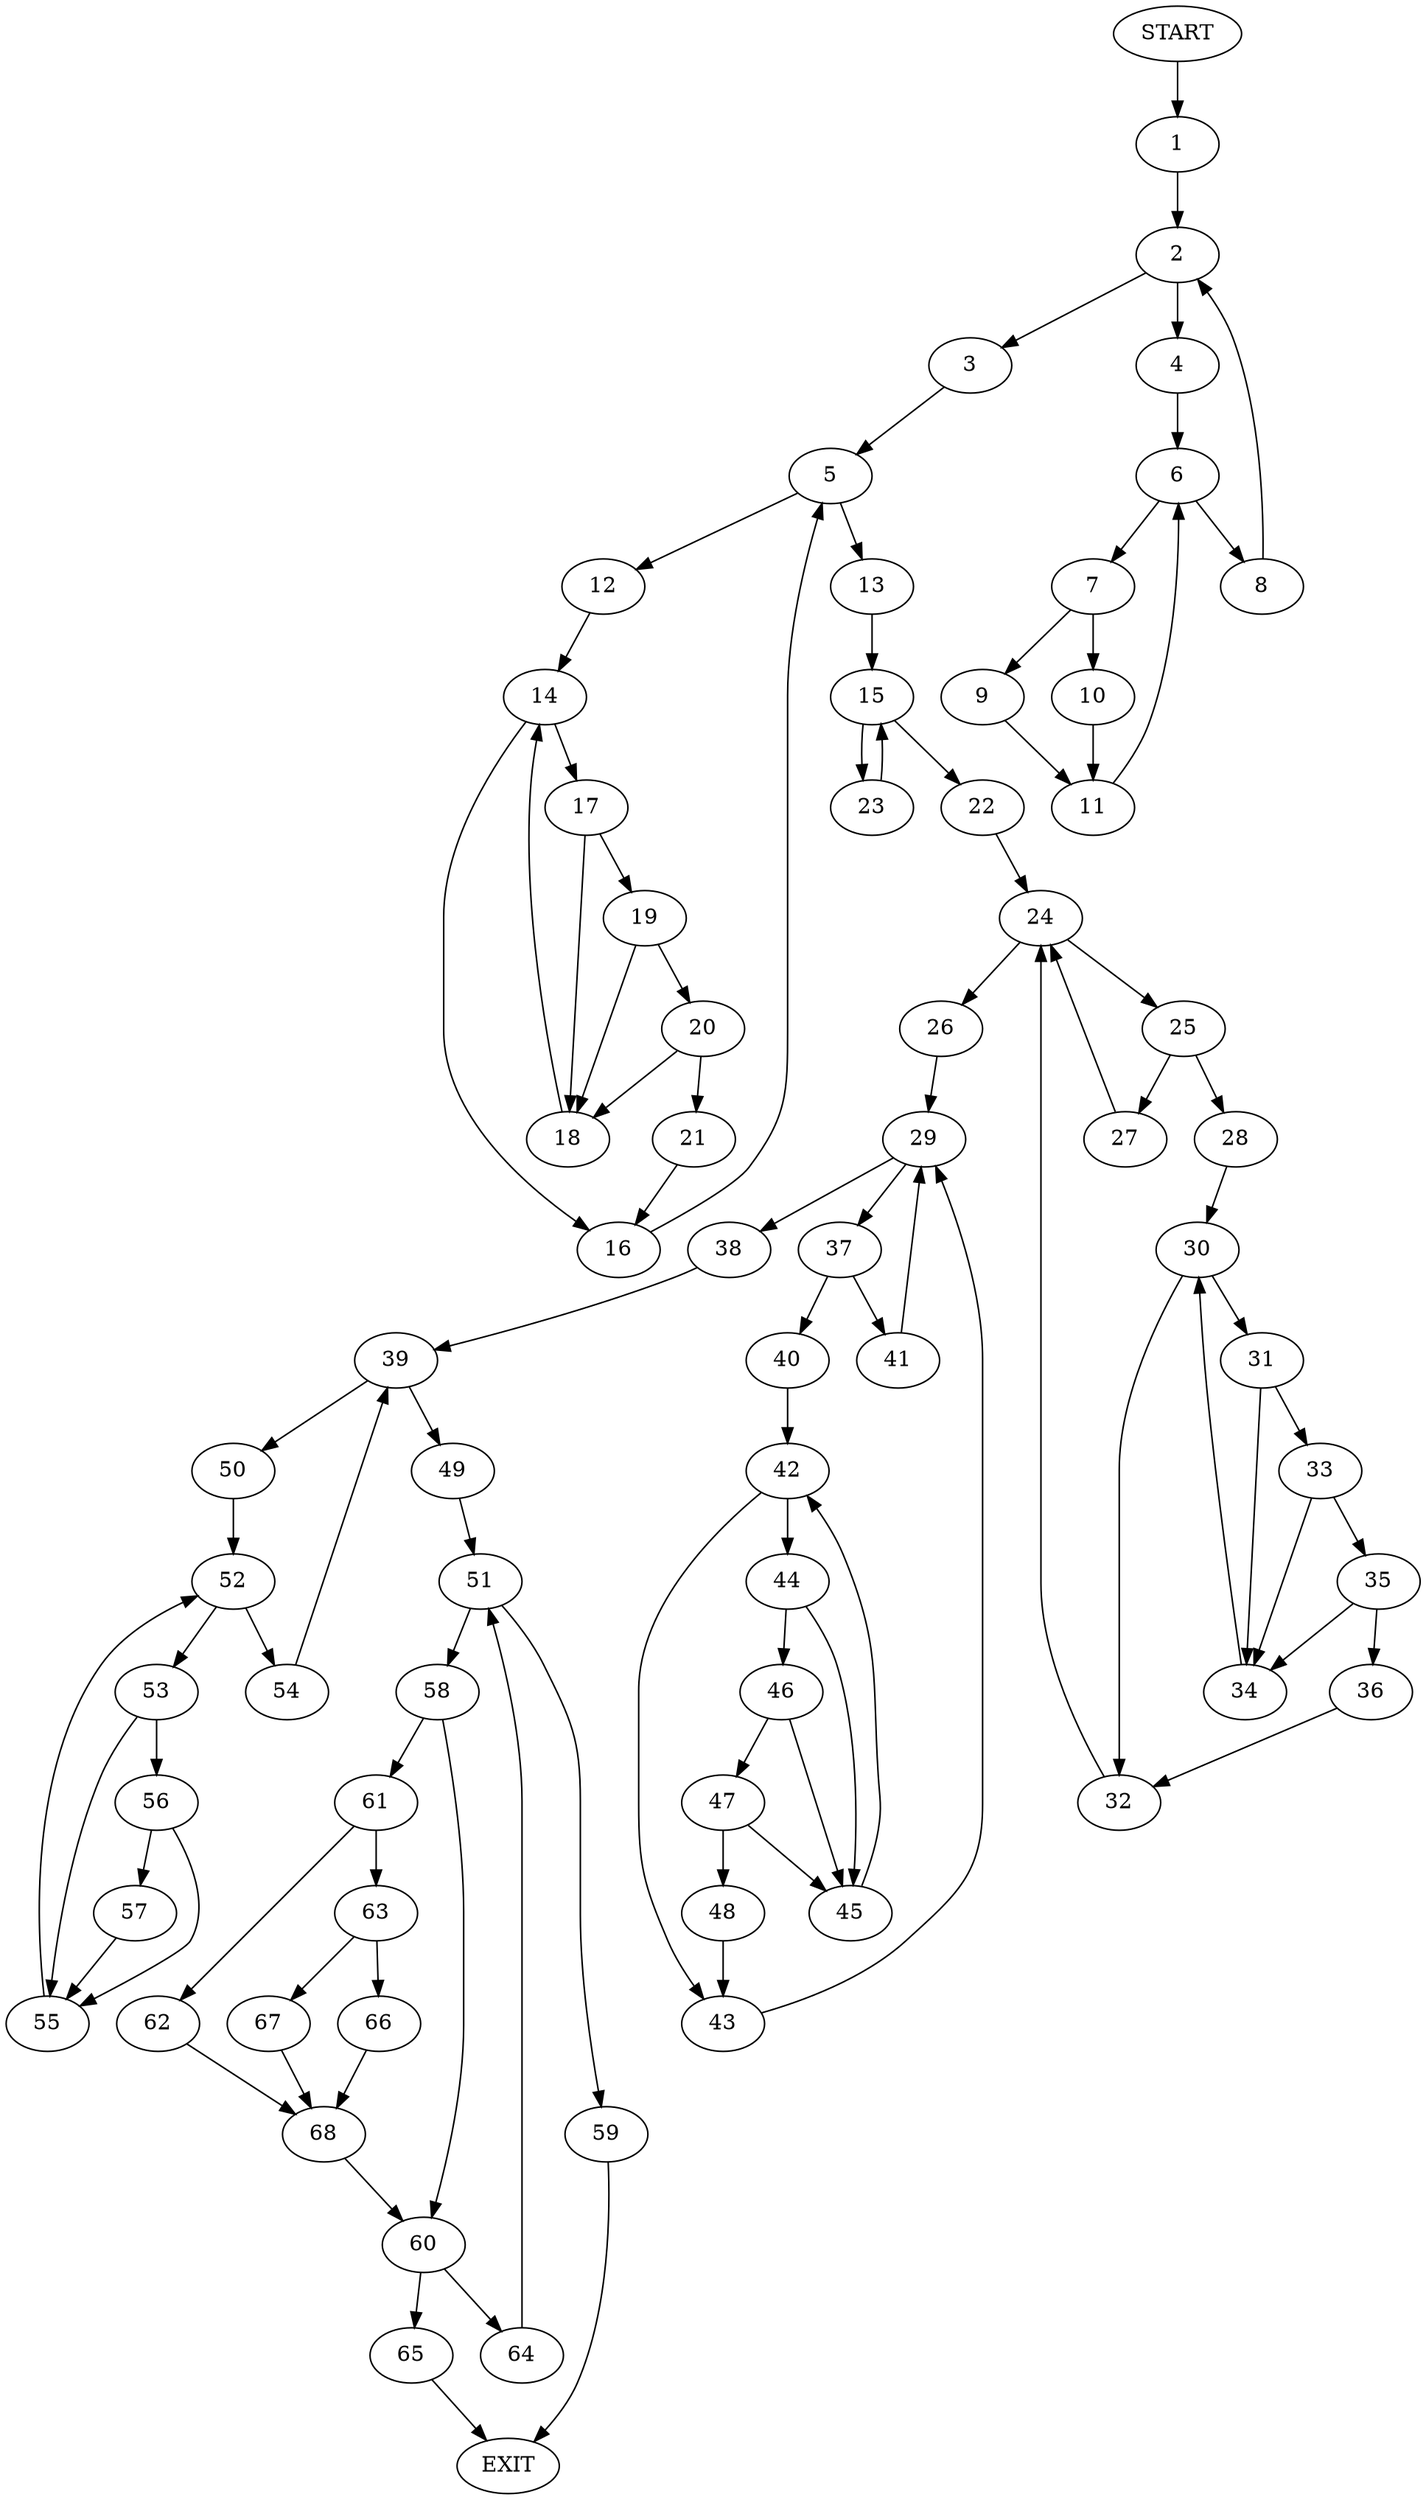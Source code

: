 digraph {
0 [label="START"]
69 [label="EXIT"]
0 -> 1
1 -> 2
2 -> 3
2 -> 4
3 -> 5
4 -> 6
6 -> 7
6 -> 8
8 -> 2
7 -> 9
7 -> 10
9 -> 11
10 -> 11
11 -> 6
5 -> 12
5 -> 13
12 -> 14
13 -> 15
14 -> 16
14 -> 17
17 -> 18
17 -> 19
16 -> 5
18 -> 14
19 -> 20
19 -> 18
20 -> 18
20 -> 21
21 -> 16
15 -> 22
15 -> 23
22 -> 24
23 -> 15
24 -> 25
24 -> 26
25 -> 27
25 -> 28
26 -> 29
28 -> 30
27 -> 24
30 -> 31
30 -> 32
32 -> 24
31 -> 33
31 -> 34
34 -> 30
33 -> 34
33 -> 35
35 -> 34
35 -> 36
36 -> 32
29 -> 37
29 -> 38
38 -> 39
37 -> 40
37 -> 41
41 -> 29
40 -> 42
42 -> 43
42 -> 44
43 -> 29
44 -> 45
44 -> 46
45 -> 42
46 -> 47
46 -> 45
47 -> 48
47 -> 45
48 -> 43
39 -> 49
39 -> 50
49 -> 51
50 -> 52
52 -> 53
52 -> 54
53 -> 55
53 -> 56
54 -> 39
56 -> 57
56 -> 55
55 -> 52
57 -> 55
51 -> 58
51 -> 59
59 -> 69
58 -> 60
58 -> 61
61 -> 62
61 -> 63
60 -> 64
60 -> 65
63 -> 66
63 -> 67
62 -> 68
68 -> 60
66 -> 68
67 -> 68
65 -> 69
64 -> 51
}
